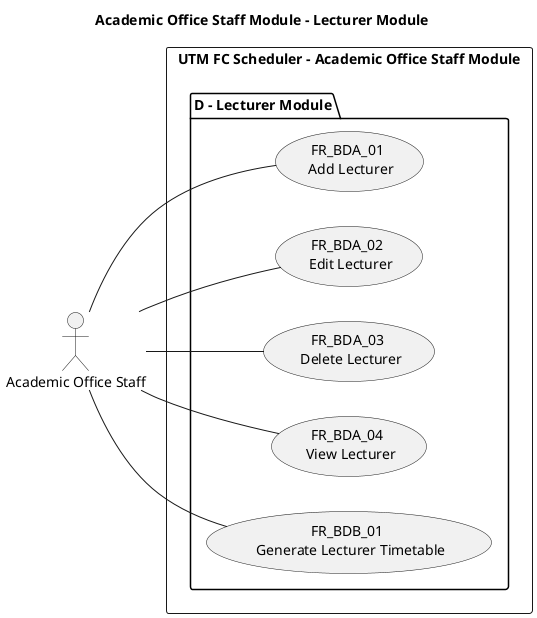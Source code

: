 @startuml Academic Office Staff Module - Lecturer Module

title Academic Office Staff Module - Lecturer Module
left to right direction

' Use case ID format: FR_BBC_00
' FR: Functional Requirement
' A: Module. A for End-User, B for Academic Office Staff
' B: Sub-module
' C: Sub-module group
' 00: Use case number


' Actors
"Academic Office Staff" as AOS

' Use Cases
rectangle "UTM FC Scheduler - Academic Office Staff Module" {
    package "D - Lecturer Module" {
        usecase (FR_BDA_01 \n Add Lecturer) as FR_BDA_01
        usecase (FR_BDA_02 \n Edit Lecturer) as FR_BDA_02
        usecase (FR_BDA_03 \n Delete Lecturer) as FR_BDA_03
        usecase (FR_BDA_04 \n View Lecturer) as FR_BDA_04

        usecase (FR_BDB_01 \n Generate Lecturer Timetable) as FR_BDB_01
    }
}

' Associations
AOS -- FR_BDA_01
AOS -- FR_BDA_02
AOS -- FR_BDA_03
AOS -- FR_BDA_04
AOS -- FR_BDB_01
@enduml